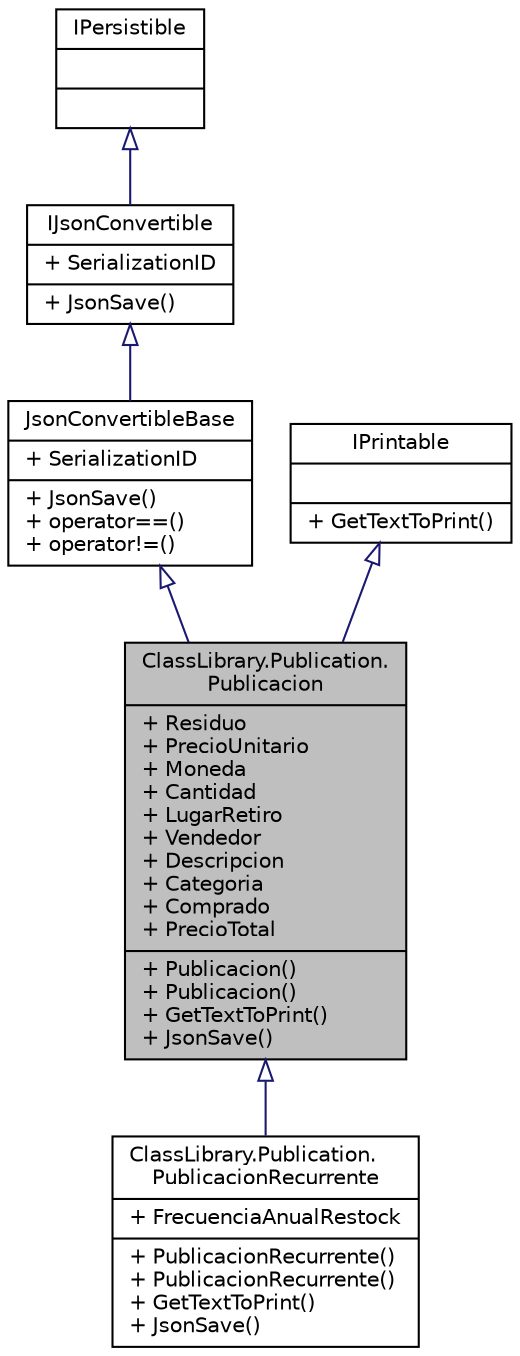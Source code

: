 digraph "ClassLibrary.Publication.Publicacion"
{
 // INTERACTIVE_SVG=YES
 // LATEX_PDF_SIZE
  edge [fontname="Helvetica",fontsize="10",labelfontname="Helvetica",labelfontsize="10"];
  node [fontname="Helvetica",fontsize="10",shape=record];
  Node1 [label="{ClassLibrary.Publication.\lPublicacion\n|+ Residuo\l+ PrecioUnitario\l+ Moneda\l+ Cantidad\l+ LugarRetiro\l+ Vendedor\l+ Descripcion\l+ Categoria\l+ Comprado\l+ PrecioTotal\l|+ Publicacion()\l+ Publicacion()\l+ GetTextToPrint()\l+ JsonSave()\l}",height=0.2,width=0.4,color="black", fillcolor="grey75", style="filled", fontcolor="black",tooltip="Tipo base de publicación, comprende Descripcion, Residuo, Precio, Moneda, Cantidad,..."];
  Node2 -> Node1 [dir="back",color="midnightblue",fontsize="10",style="solid",arrowtail="onormal",fontname="Helvetica"];
  Node2 [label="{JsonConvertibleBase\n|+ SerializationID\l|+ JsonSave()\l+ operator==()\l+ operator!=()\l}",height=0.2,width=0.4,color="black", fillcolor="white", style="filled",URL="$classImporters_1_1Json_1_1JsonConvertibleBase.html",tooltip="Clase base abstracta que redefine los operadores == y != para determinar si dos objetos son iguales e..."];
  Node3 -> Node2 [dir="back",color="midnightblue",fontsize="10",style="solid",arrowtail="onormal",fontname="Helvetica"];
  Node3 [label="{IJsonConvertible\n|+ SerializationID\l|+ JsonSave()\l}",height=0.2,width=0.4,color="black", fillcolor="white", style="filled",URL="$interfaceImporters_1_1Json_1_1IJsonConvertible.html",tooltip="Interfaz que permite a la librería de clases marcar las clases que se persisten en formato JSON...."];
  Node4 -> Node3 [dir="back",color="midnightblue",fontsize="10",style="solid",arrowtail="onormal",fontname="Helvetica"];
  Node4 [label="{IPersistible\n||}",height=0.2,width=0.4,color="black", fillcolor="white", style="filled",URL="$interfaceImporters_1_1IPersistible.html",tooltip="Identifica las clases que se espera que la base de datos persista."];
  Node5 -> Node1 [dir="back",color="midnightblue",fontsize="10",style="solid",arrowtail="onormal",fontname="Helvetica"];
  Node5 [label="{IPrintable\n||+ GetTextToPrint()\l}",height=0.2,width=0.4,color="black", fillcolor="white", style="filled",URL="$interfaceClassLibrary_1_1Publication_1_1IPrintable.html",tooltip="Interfaz que unifica tipos cuyo objetivo es devolver texto al bot para imprimir y retornar al usuario..."];
  Node1 -> Node6 [dir="back",color="midnightblue",fontsize="10",style="solid",arrowtail="onormal",fontname="Helvetica"];
  Node6 [label="{ClassLibrary.Publication.\lPublicacionRecurrente\n|+ FrecuenciaAnualRestock\l|+ PublicacionRecurrente()\l+ PublicacionRecurrente()\l+ GetTextToPrint()\l+ JsonSave()\l}",height=0.2,width=0.4,color="black", fillcolor="white", style="filled",URL="$classClassLibrary_1_1Publication_1_1PublicacionRecurrente.html",tooltip="Subclase de Publicacion, añade propiedad de Recurrencia del residuo. Sus anulaciones de los métodos G..."];
}
